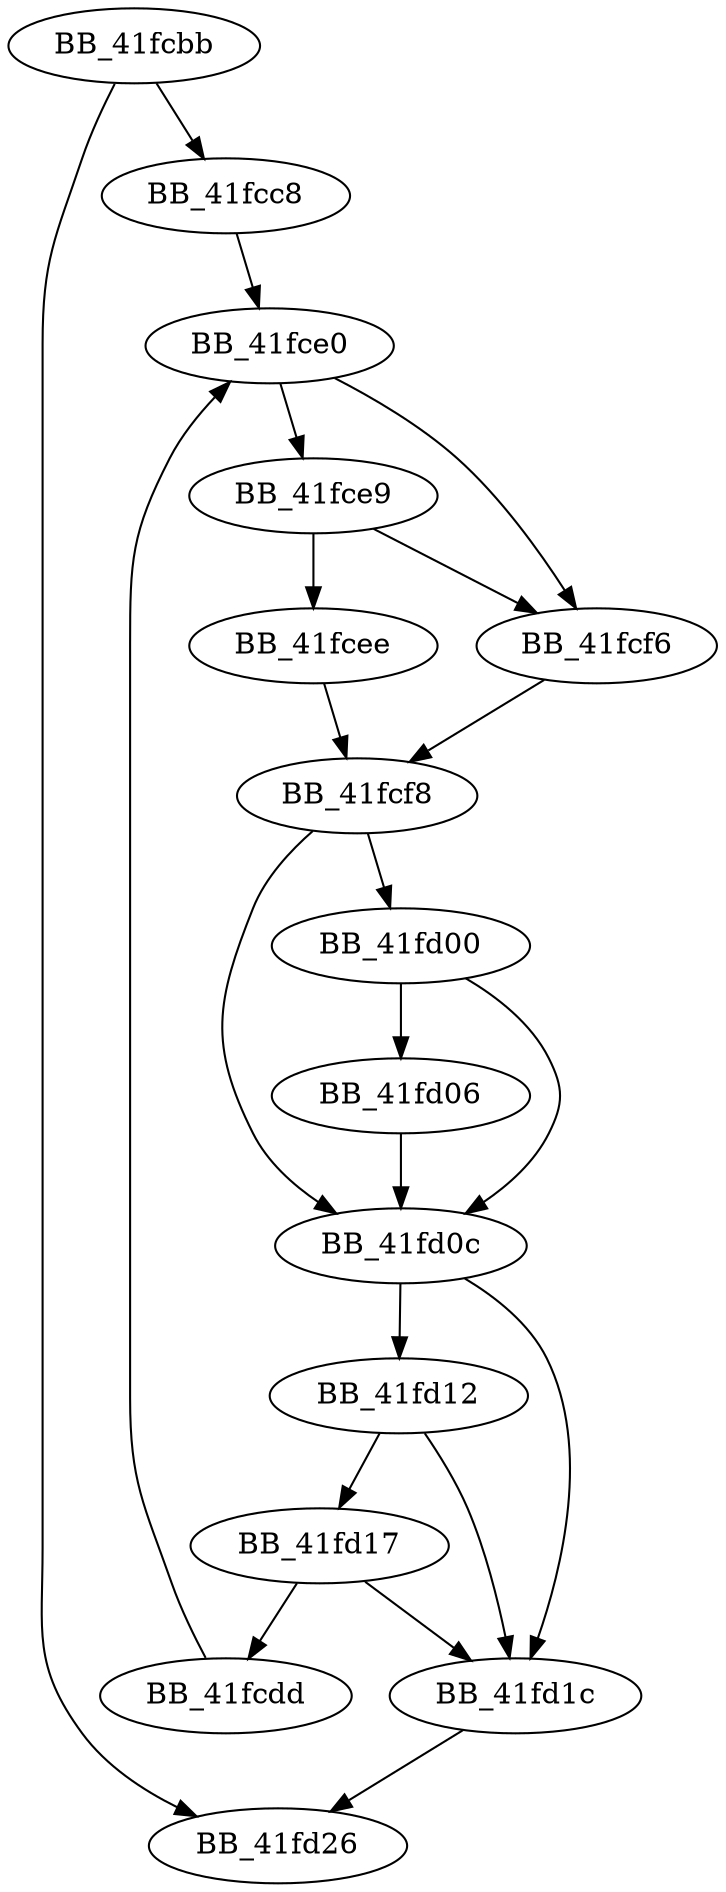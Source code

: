 DiGraph ___wcsnicmp_ascii{
BB_41fcbb->BB_41fcc8
BB_41fcbb->BB_41fd26
BB_41fcc8->BB_41fce0
BB_41fcdd->BB_41fce0
BB_41fce0->BB_41fce9
BB_41fce0->BB_41fcf6
BB_41fce9->BB_41fcee
BB_41fce9->BB_41fcf6
BB_41fcee->BB_41fcf8
BB_41fcf6->BB_41fcf8
BB_41fcf8->BB_41fd00
BB_41fcf8->BB_41fd0c
BB_41fd00->BB_41fd06
BB_41fd00->BB_41fd0c
BB_41fd06->BB_41fd0c
BB_41fd0c->BB_41fd12
BB_41fd0c->BB_41fd1c
BB_41fd12->BB_41fd17
BB_41fd12->BB_41fd1c
BB_41fd17->BB_41fcdd
BB_41fd17->BB_41fd1c
BB_41fd1c->BB_41fd26
}
